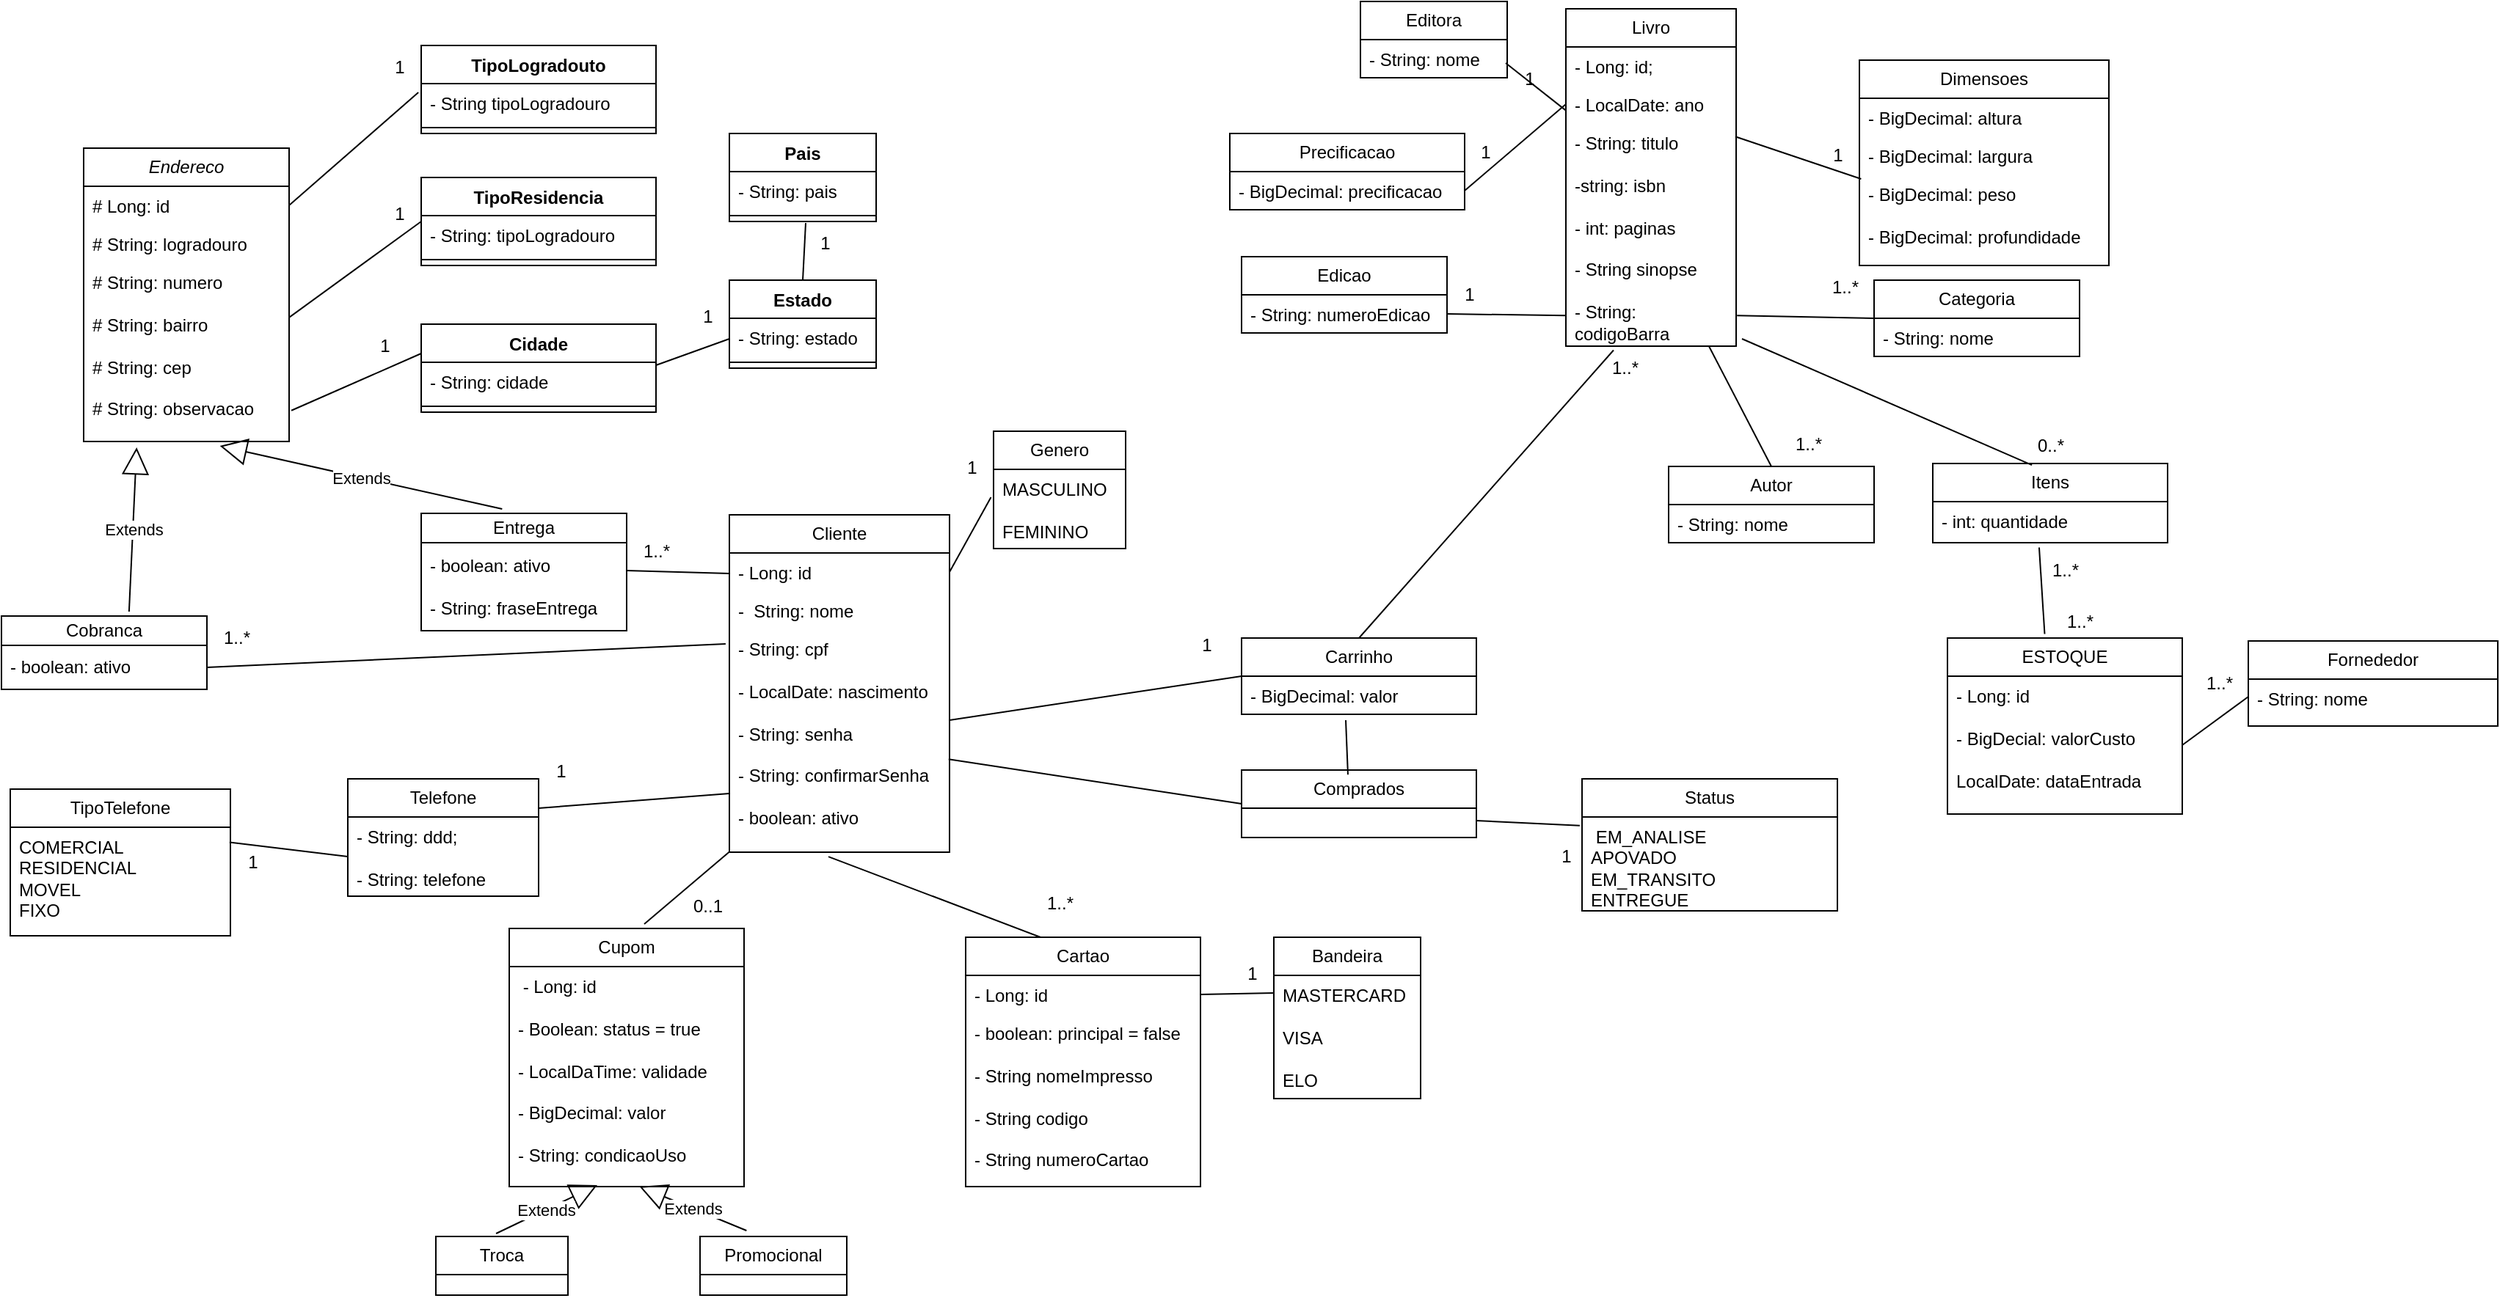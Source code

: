 <mxfile version="24.0.3" type="device">
  <diagram id="C5RBs43oDa-KdzZeNtuy" name="Page-1">
    <mxGraphModel dx="1332" dy="1603" grid="1" gridSize="10" guides="1" tooltips="1" connect="1" arrows="1" fold="1" page="1" pageScale="1" pageWidth="827" pageHeight="1169" math="0" shadow="0">
      <root>
        <mxCell id="WIyWlLk6GJQsqaUBKTNV-0" />
        <mxCell id="WIyWlLk6GJQsqaUBKTNV-1" parent="WIyWlLk6GJQsqaUBKTNV-0" />
        <mxCell id="_FJ0eizZe0EGMl9TzmrN-8" value="&lt;i&gt;Endereco&lt;/i&gt;" style="swimlane;fontStyle=0;childLayout=stackLayout;horizontal=1;startSize=26;fillColor=none;horizontalStack=0;resizeParent=1;resizeParentMax=0;resizeLast=0;collapsible=1;marginBottom=0;whiteSpace=wrap;html=1;" parent="WIyWlLk6GJQsqaUBKTNV-1" vertex="1">
          <mxGeometry x="330" y="90" width="140" height="200" as="geometry" />
        </mxCell>
        <mxCell id="_FJ0eizZe0EGMl9TzmrN-9" value="# Long: id" style="text;strokeColor=none;fillColor=none;align=left;verticalAlign=top;spacingLeft=4;spacingRight=4;overflow=hidden;rotatable=0;points=[[0,0.5],[1,0.5]];portConstraint=eastwest;whiteSpace=wrap;html=1;" parent="_FJ0eizZe0EGMl9TzmrN-8" vertex="1">
          <mxGeometry y="26" width="140" height="26" as="geometry" />
        </mxCell>
        <mxCell id="_FJ0eizZe0EGMl9TzmrN-10" value="# String: logradouro&lt;div&gt;&lt;br&gt;&lt;/div&gt;" style="text;strokeColor=none;fillColor=none;align=left;verticalAlign=top;spacingLeft=4;spacingRight=4;overflow=hidden;rotatable=0;points=[[0,0.5],[1,0.5]];portConstraint=eastwest;whiteSpace=wrap;html=1;" parent="_FJ0eizZe0EGMl9TzmrN-8" vertex="1">
          <mxGeometry y="52" width="140" height="26" as="geometry" />
        </mxCell>
        <mxCell id="_FJ0eizZe0EGMl9TzmrN-11" value="# String: numero&lt;br&gt;&lt;br&gt;# String: bairro&lt;br&gt;&lt;br&gt;# String: cep&lt;br&gt;&lt;br&gt;# String: observacao&lt;br&gt;&lt;br&gt;&lt;br&gt;&lt;br&gt;&lt;br&gt;&lt;div&gt;&lt;br&gt;&lt;/div&gt;" style="text;strokeColor=none;fillColor=none;align=left;verticalAlign=top;spacingLeft=4;spacingRight=4;overflow=hidden;rotatable=0;points=[[0,0.5],[1,0.5]];portConstraint=eastwest;whiteSpace=wrap;html=1;" parent="_FJ0eizZe0EGMl9TzmrN-8" vertex="1">
          <mxGeometry y="78" width="140" height="122" as="geometry" />
        </mxCell>
        <mxCell id="_FJ0eizZe0EGMl9TzmrN-12" value="TipoLogradouto" style="swimlane;fontStyle=1;align=center;verticalAlign=top;childLayout=stackLayout;horizontal=1;startSize=26;horizontalStack=0;resizeParent=1;resizeParentMax=0;resizeLast=0;collapsible=1;marginBottom=0;whiteSpace=wrap;html=1;" parent="WIyWlLk6GJQsqaUBKTNV-1" vertex="1">
          <mxGeometry x="560" y="20" width="160" height="60" as="geometry" />
        </mxCell>
        <mxCell id="_FJ0eizZe0EGMl9TzmrN-13" value="- String tipoLogradouro" style="text;strokeColor=none;fillColor=none;align=left;verticalAlign=top;spacingLeft=4;spacingRight=4;overflow=hidden;rotatable=0;points=[[0,0.5],[1,0.5]];portConstraint=eastwest;whiteSpace=wrap;html=1;" parent="_FJ0eizZe0EGMl9TzmrN-12" vertex="1">
          <mxGeometry y="26" width="160" height="26" as="geometry" />
        </mxCell>
        <mxCell id="_FJ0eizZe0EGMl9TzmrN-14" value="" style="line;strokeWidth=1;fillColor=none;align=left;verticalAlign=middle;spacingTop=-1;spacingLeft=3;spacingRight=3;rotatable=0;labelPosition=right;points=[];portConstraint=eastwest;strokeColor=inherit;" parent="_FJ0eizZe0EGMl9TzmrN-12" vertex="1">
          <mxGeometry y="52" width="160" height="8" as="geometry" />
        </mxCell>
        <mxCell id="_FJ0eizZe0EGMl9TzmrN-16" value="TipoResidencia" style="swimlane;fontStyle=1;align=center;verticalAlign=top;childLayout=stackLayout;horizontal=1;startSize=26;horizontalStack=0;resizeParent=1;resizeParentMax=0;resizeLast=0;collapsible=1;marginBottom=0;whiteSpace=wrap;html=1;" parent="WIyWlLk6GJQsqaUBKTNV-1" vertex="1">
          <mxGeometry x="560" y="110" width="160" height="60" as="geometry" />
        </mxCell>
        <mxCell id="_FJ0eizZe0EGMl9TzmrN-17" value="- String: tipoLogradouro" style="text;strokeColor=none;fillColor=none;align=left;verticalAlign=top;spacingLeft=4;spacingRight=4;overflow=hidden;rotatable=0;points=[[0,0.5],[1,0.5]];portConstraint=eastwest;whiteSpace=wrap;html=1;" parent="_FJ0eizZe0EGMl9TzmrN-16" vertex="1">
          <mxGeometry y="26" width="160" height="26" as="geometry" />
        </mxCell>
        <mxCell id="_FJ0eizZe0EGMl9TzmrN-18" value="" style="line;strokeWidth=1;fillColor=none;align=left;verticalAlign=middle;spacingTop=-1;spacingLeft=3;spacingRight=3;rotatable=0;labelPosition=right;points=[];portConstraint=eastwest;strokeColor=inherit;" parent="_FJ0eizZe0EGMl9TzmrN-16" vertex="1">
          <mxGeometry y="52" width="160" height="8" as="geometry" />
        </mxCell>
        <mxCell id="_FJ0eizZe0EGMl9TzmrN-19" value="Cidade" style="swimlane;fontStyle=1;align=center;verticalAlign=top;childLayout=stackLayout;horizontal=1;startSize=26;horizontalStack=0;resizeParent=1;resizeParentMax=0;resizeLast=0;collapsible=1;marginBottom=0;whiteSpace=wrap;html=1;" parent="WIyWlLk6GJQsqaUBKTNV-1" vertex="1">
          <mxGeometry x="560" y="210" width="160" height="60" as="geometry" />
        </mxCell>
        <mxCell id="_FJ0eizZe0EGMl9TzmrN-20" value="- String: cidade" style="text;strokeColor=none;fillColor=none;align=left;verticalAlign=top;spacingLeft=4;spacingRight=4;overflow=hidden;rotatable=0;points=[[0,0.5],[1,0.5]];portConstraint=eastwest;whiteSpace=wrap;html=1;" parent="_FJ0eizZe0EGMl9TzmrN-19" vertex="1">
          <mxGeometry y="26" width="160" height="26" as="geometry" />
        </mxCell>
        <mxCell id="_FJ0eizZe0EGMl9TzmrN-21" value="" style="line;strokeWidth=1;fillColor=none;align=left;verticalAlign=middle;spacingTop=-1;spacingLeft=3;spacingRight=3;rotatable=0;labelPosition=right;points=[];portConstraint=eastwest;strokeColor=inherit;" parent="_FJ0eizZe0EGMl9TzmrN-19" vertex="1">
          <mxGeometry y="52" width="160" height="8" as="geometry" />
        </mxCell>
        <mxCell id="_FJ0eizZe0EGMl9TzmrN-22" value="" style="endArrow=none;html=1;rounded=0;entryX=-0.012;entryY=0.231;entryDx=0;entryDy=0;entryPerimeter=0;exitX=1;exitY=0.5;exitDx=0;exitDy=0;" parent="WIyWlLk6GJQsqaUBKTNV-1" source="_FJ0eizZe0EGMl9TzmrN-9" target="_FJ0eizZe0EGMl9TzmrN-13" edge="1">
          <mxGeometry width="50" height="50" relative="1" as="geometry">
            <mxPoint x="500" y="120" as="sourcePoint" />
            <mxPoint x="590" y="120" as="targetPoint" />
          </mxGeometry>
        </mxCell>
        <mxCell id="_FJ0eizZe0EGMl9TzmrN-23" value="" style="endArrow=none;html=1;rounded=0;exitX=1;exitY=0.307;exitDx=0;exitDy=0;exitPerimeter=0;entryX=0;entryY=0.154;entryDx=0;entryDy=0;entryPerimeter=0;" parent="WIyWlLk6GJQsqaUBKTNV-1" source="_FJ0eizZe0EGMl9TzmrN-11" target="_FJ0eizZe0EGMl9TzmrN-17" edge="1">
          <mxGeometry width="50" height="50" relative="1" as="geometry">
            <mxPoint x="530" y="240" as="sourcePoint" />
            <mxPoint x="580" y="190" as="targetPoint" />
          </mxGeometry>
        </mxCell>
        <mxCell id="_FJ0eizZe0EGMl9TzmrN-24" value="" style="endArrow=none;html=1;rounded=0;exitX=1.011;exitY=0.827;exitDx=0;exitDy=0;exitPerimeter=0;entryX=0;entryY=0.333;entryDx=0;entryDy=0;entryPerimeter=0;" parent="WIyWlLk6GJQsqaUBKTNV-1" source="_FJ0eizZe0EGMl9TzmrN-11" target="_FJ0eizZe0EGMl9TzmrN-19" edge="1">
          <mxGeometry width="50" height="50" relative="1" as="geometry">
            <mxPoint x="530" y="240" as="sourcePoint" />
            <mxPoint x="580" y="190" as="targetPoint" />
          </mxGeometry>
        </mxCell>
        <mxCell id="_FJ0eizZe0EGMl9TzmrN-25" value="Cobranca" style="swimlane;fontStyle=0;childLayout=stackLayout;horizontal=1;startSize=20;horizontalStack=0;resizeParent=1;resizeParentMax=0;resizeLast=0;collapsible=1;marginBottom=0;whiteSpace=wrap;html=1;" parent="WIyWlLk6GJQsqaUBKTNV-1" vertex="1">
          <mxGeometry x="274" y="409" width="140" height="50" as="geometry" />
        </mxCell>
        <mxCell id="_FJ0eizZe0EGMl9TzmrN-27" value="- boolean: ativo" style="text;strokeColor=none;fillColor=none;align=left;verticalAlign=middle;spacingLeft=4;spacingRight=4;overflow=hidden;points=[[0,0.5],[1,0.5]];portConstraint=eastwest;rotatable=0;whiteSpace=wrap;html=1;" parent="_FJ0eizZe0EGMl9TzmrN-25" vertex="1">
          <mxGeometry y="20" width="140" height="30" as="geometry" />
        </mxCell>
        <mxCell id="_FJ0eizZe0EGMl9TzmrN-29" value="Entrega" style="swimlane;fontStyle=0;childLayout=stackLayout;horizontal=1;startSize=20;horizontalStack=0;resizeParent=1;resizeParentMax=0;resizeLast=0;collapsible=1;marginBottom=0;whiteSpace=wrap;html=1;" parent="WIyWlLk6GJQsqaUBKTNV-1" vertex="1">
          <mxGeometry x="560" y="339" width="140" height="80" as="geometry" />
        </mxCell>
        <mxCell id="_FJ0eizZe0EGMl9TzmrN-30" value="- boolean: ativo&lt;br&gt;&lt;br&gt;- String: fraseEntrega" style="text;strokeColor=none;fillColor=none;align=left;verticalAlign=middle;spacingLeft=4;spacingRight=4;overflow=hidden;points=[[0,0.5],[1,0.5]];portConstraint=eastwest;rotatable=0;whiteSpace=wrap;html=1;" parent="_FJ0eizZe0EGMl9TzmrN-29" vertex="1">
          <mxGeometry y="20" width="140" height="60" as="geometry" />
        </mxCell>
        <mxCell id="_FJ0eizZe0EGMl9TzmrN-31" value="Extends" style="endArrow=block;endSize=16;endFill=0;html=1;rounded=0;exitX=0.394;exitY=-0.037;exitDx=0;exitDy=0;exitPerimeter=0;entryX=0.663;entryY=1.025;entryDx=0;entryDy=0;entryPerimeter=0;" parent="WIyWlLk6GJQsqaUBKTNV-1" source="_FJ0eizZe0EGMl9TzmrN-29" target="_FJ0eizZe0EGMl9TzmrN-11" edge="1">
          <mxGeometry width="160" relative="1" as="geometry">
            <mxPoint x="480" y="310" as="sourcePoint" />
            <mxPoint x="640" y="310" as="targetPoint" />
          </mxGeometry>
        </mxCell>
        <mxCell id="_FJ0eizZe0EGMl9TzmrN-32" value="Extends" style="endArrow=block;endSize=16;endFill=0;html=1;rounded=0;exitX=0.621;exitY=-0.06;exitDx=0;exitDy=0;exitPerimeter=0;entryX=0.258;entryY=1.033;entryDx=0;entryDy=0;entryPerimeter=0;" parent="WIyWlLk6GJQsqaUBKTNV-1" source="_FJ0eizZe0EGMl9TzmrN-25" target="_FJ0eizZe0EGMl9TzmrN-11" edge="1">
          <mxGeometry width="160" relative="1" as="geometry">
            <mxPoint x="537" y="347" as="sourcePoint" />
            <mxPoint x="446" y="303" as="targetPoint" />
          </mxGeometry>
        </mxCell>
        <mxCell id="_FJ0eizZe0EGMl9TzmrN-33" value="Cliente" style="swimlane;fontStyle=0;childLayout=stackLayout;horizontal=1;startSize=26;fillColor=none;horizontalStack=0;resizeParent=1;resizeParentMax=0;resizeLast=0;collapsible=1;marginBottom=0;whiteSpace=wrap;html=1;" parent="WIyWlLk6GJQsqaUBKTNV-1" vertex="1">
          <mxGeometry x="770" y="340" width="150" height="230" as="geometry" />
        </mxCell>
        <mxCell id="_FJ0eizZe0EGMl9TzmrN-34" value="- Long: id" style="text;strokeColor=none;fillColor=none;align=left;verticalAlign=top;spacingLeft=4;spacingRight=4;overflow=hidden;rotatable=0;points=[[0,0.5],[1,0.5]];portConstraint=eastwest;whiteSpace=wrap;html=1;" parent="_FJ0eizZe0EGMl9TzmrN-33" vertex="1">
          <mxGeometry y="26" width="150" height="26" as="geometry" />
        </mxCell>
        <mxCell id="_FJ0eizZe0EGMl9TzmrN-35" value="-&amp;nbsp; String: nome" style="text;strokeColor=none;fillColor=none;align=left;verticalAlign=top;spacingLeft=4;spacingRight=4;overflow=hidden;rotatable=0;points=[[0,0.5],[1,0.5]];portConstraint=eastwest;whiteSpace=wrap;html=1;" parent="_FJ0eizZe0EGMl9TzmrN-33" vertex="1">
          <mxGeometry y="52" width="150" height="26" as="geometry" />
        </mxCell>
        <mxCell id="_FJ0eizZe0EGMl9TzmrN-36" value="- String: cpf&lt;br&gt;&lt;br&gt;- LocalDate: nascimento&lt;div&gt;&lt;br&gt;&lt;/div&gt;&lt;div&gt;- String: senha&lt;/div&gt;&lt;div&gt;&lt;br&gt;&lt;/div&gt;&lt;div&gt;- String: confirmarSenha&lt;/div&gt;&lt;div&gt;&lt;br&gt;&lt;/div&gt;&lt;div&gt;- boolean: ativo&lt;/div&gt;" style="text;strokeColor=none;fillColor=none;align=left;verticalAlign=top;spacingLeft=4;spacingRight=4;overflow=hidden;rotatable=0;points=[[0,0.5],[1,0.5]];portConstraint=eastwest;whiteSpace=wrap;html=1;" parent="_FJ0eizZe0EGMl9TzmrN-33" vertex="1">
          <mxGeometry y="78" width="150" height="152" as="geometry" />
        </mxCell>
        <mxCell id="_FJ0eizZe0EGMl9TzmrN-37" value="Genero" style="swimlane;fontStyle=0;childLayout=stackLayout;horizontal=1;startSize=26;fillColor=none;horizontalStack=0;resizeParent=1;resizeParentMax=0;resizeLast=0;collapsible=1;marginBottom=0;whiteSpace=wrap;html=1;" parent="WIyWlLk6GJQsqaUBKTNV-1" vertex="1">
          <mxGeometry x="950" y="283" width="90" height="80" as="geometry" />
        </mxCell>
        <mxCell id="_FJ0eizZe0EGMl9TzmrN-38" value="MASCULINO&lt;br&gt;&lt;br&gt;FEMININO" style="text;strokeColor=none;fillColor=none;align=left;verticalAlign=top;spacingLeft=4;spacingRight=4;overflow=hidden;rotatable=0;points=[[0,0.5],[1,0.5]];portConstraint=eastwest;whiteSpace=wrap;html=1;" parent="_FJ0eizZe0EGMl9TzmrN-37" vertex="1">
          <mxGeometry y="26" width="90" height="54" as="geometry" />
        </mxCell>
        <mxCell id="_FJ0eizZe0EGMl9TzmrN-41" value="Telefone" style="swimlane;fontStyle=0;childLayout=stackLayout;horizontal=1;startSize=26;fillColor=none;horizontalStack=0;resizeParent=1;resizeParentMax=0;resizeLast=0;collapsible=1;marginBottom=0;whiteSpace=wrap;html=1;" parent="WIyWlLk6GJQsqaUBKTNV-1" vertex="1">
          <mxGeometry x="510" y="520" width="130" height="80" as="geometry" />
        </mxCell>
        <mxCell id="_FJ0eizZe0EGMl9TzmrN-42" value="- String: ddd;&lt;br&gt;&lt;br&gt;- String: telefone&lt;div&gt;&lt;br&gt;&lt;/div&gt;" style="text;strokeColor=none;fillColor=none;align=left;verticalAlign=top;spacingLeft=4;spacingRight=4;overflow=hidden;rotatable=0;points=[[0,0.5],[1,0.5]];portConstraint=eastwest;whiteSpace=wrap;html=1;" parent="_FJ0eizZe0EGMl9TzmrN-41" vertex="1">
          <mxGeometry y="26" width="130" height="54" as="geometry" />
        </mxCell>
        <mxCell id="_FJ0eizZe0EGMl9TzmrN-43" value="TipoTelefone" style="swimlane;fontStyle=0;childLayout=stackLayout;horizontal=1;startSize=26;fillColor=none;horizontalStack=0;resizeParent=1;resizeParentMax=0;resizeLast=0;collapsible=1;marginBottom=0;whiteSpace=wrap;html=1;" parent="WIyWlLk6GJQsqaUBKTNV-1" vertex="1">
          <mxGeometry x="280" y="527" width="150" height="100" as="geometry" />
        </mxCell>
        <mxCell id="_FJ0eizZe0EGMl9TzmrN-44" value="COMERCIAL&lt;br&gt;RESIDENCIAL&lt;br&gt;MOVEL&lt;br&gt;FIXO" style="text;strokeColor=none;fillColor=none;align=left;verticalAlign=top;spacingLeft=4;spacingRight=4;overflow=hidden;rotatable=0;points=[[0,0.5],[1,0.5]];portConstraint=eastwest;whiteSpace=wrap;html=1;" parent="_FJ0eizZe0EGMl9TzmrN-43" vertex="1">
          <mxGeometry y="26" width="150" height="74" as="geometry" />
        </mxCell>
        <mxCell id="_FJ0eizZe0EGMl9TzmrN-45" value="" style="endArrow=none;html=1;rounded=0;exitX=0.996;exitY=0.139;exitDx=0;exitDy=0;exitPerimeter=0;entryX=0;entryY=0.5;entryDx=0;entryDy=0;" parent="WIyWlLk6GJQsqaUBKTNV-1" source="_FJ0eizZe0EGMl9TzmrN-44" target="_FJ0eizZe0EGMl9TzmrN-42" edge="1">
          <mxGeometry width="50" height="50" relative="1" as="geometry">
            <mxPoint x="580" y="610" as="sourcePoint" />
            <mxPoint x="580" y="580" as="targetPoint" />
          </mxGeometry>
        </mxCell>
        <mxCell id="_FJ0eizZe0EGMl9TzmrN-46" value="" style="endArrow=none;html=1;rounded=0;entryX=0;entryY=0.737;entryDx=0;entryDy=0;entryPerimeter=0;exitX=1;exitY=0.25;exitDx=0;exitDy=0;exitPerimeter=0;" parent="WIyWlLk6GJQsqaUBKTNV-1" source="_FJ0eizZe0EGMl9TzmrN-41" target="_FJ0eizZe0EGMl9TzmrN-36" edge="1">
          <mxGeometry width="50" height="50" relative="1" as="geometry">
            <mxPoint x="530" y="550" as="sourcePoint" />
            <mxPoint x="580" y="500" as="targetPoint" />
          </mxGeometry>
        </mxCell>
        <mxCell id="_FJ0eizZe0EGMl9TzmrN-47" value="Cartao" style="swimlane;fontStyle=0;childLayout=stackLayout;horizontal=1;startSize=26;fillColor=none;horizontalStack=0;resizeParent=1;resizeParentMax=0;resizeLast=0;collapsible=1;marginBottom=0;whiteSpace=wrap;html=1;" parent="WIyWlLk6GJQsqaUBKTNV-1" vertex="1">
          <mxGeometry x="931" y="628" width="160" height="170" as="geometry" />
        </mxCell>
        <mxCell id="_FJ0eizZe0EGMl9TzmrN-48" value="- Long: id&lt;br&gt;&lt;br&gt;- boolean: ativo" style="text;strokeColor=none;fillColor=none;align=left;verticalAlign=top;spacingLeft=4;spacingRight=4;overflow=hidden;rotatable=0;points=[[0,0.5],[1,0.5]];portConstraint=eastwest;whiteSpace=wrap;html=1;" parent="_FJ0eizZe0EGMl9TzmrN-47" vertex="1">
          <mxGeometry y="26" width="160" height="26" as="geometry" />
        </mxCell>
        <mxCell id="_FJ0eizZe0EGMl9TzmrN-49" value="- boolean: principal = false&lt;br&gt;&lt;br&gt;- String nomeImpresso&lt;br&gt;&lt;br&gt;- String codigo&lt;br&gt;&lt;br&gt;- String numeroCartao&lt;br&gt;&lt;div&gt;&lt;br/&gt;&lt;/div&gt;" style="text;strokeColor=none;fillColor=none;align=left;verticalAlign=top;spacingLeft=4;spacingRight=4;overflow=hidden;rotatable=0;points=[[0,0.5],[1,0.5]];portConstraint=eastwest;whiteSpace=wrap;html=1;" parent="_FJ0eizZe0EGMl9TzmrN-47" vertex="1">
          <mxGeometry y="52" width="160" height="118" as="geometry" />
        </mxCell>
        <mxCell id="_FJ0eizZe0EGMl9TzmrN-56" value="" style="endArrow=none;html=1;rounded=0;entryX=0.45;entryY=1.02;entryDx=0;entryDy=0;entryPerimeter=0;exitX=0.319;exitY=0;exitDx=0;exitDy=0;exitPerimeter=0;" parent="WIyWlLk6GJQsqaUBKTNV-1" source="_FJ0eizZe0EGMl9TzmrN-47" target="_FJ0eizZe0EGMl9TzmrN-36" edge="1">
          <mxGeometry width="50" height="50" relative="1" as="geometry">
            <mxPoint x="851" y="620" as="sourcePoint" />
            <mxPoint x="580" y="600" as="targetPoint" />
          </mxGeometry>
        </mxCell>
        <mxCell id="_FJ0eizZe0EGMl9TzmrN-57" value="Bandeira" style="swimlane;fontStyle=0;childLayout=stackLayout;horizontal=1;startSize=26;fillColor=none;horizontalStack=0;resizeParent=1;resizeParentMax=0;resizeLast=0;collapsible=1;marginBottom=0;whiteSpace=wrap;html=1;" parent="WIyWlLk6GJQsqaUBKTNV-1" vertex="1">
          <mxGeometry x="1141" y="628" width="100" height="110" as="geometry" />
        </mxCell>
        <mxCell id="_FJ0eizZe0EGMl9TzmrN-58" value="MASTERCARD&lt;br&gt;&lt;br&gt;VISA&lt;br&gt;&lt;br&gt;ELO" style="text;strokeColor=none;fillColor=none;align=left;verticalAlign=top;spacingLeft=4;spacingRight=4;overflow=hidden;rotatable=0;points=[[0,0.5],[1,0.5]];portConstraint=eastwest;whiteSpace=wrap;html=1;" parent="_FJ0eizZe0EGMl9TzmrN-57" vertex="1">
          <mxGeometry y="26" width="100" height="84" as="geometry" />
        </mxCell>
        <mxCell id="_FJ0eizZe0EGMl9TzmrN-60" value="" style="endArrow=none;html=1;rounded=0;exitX=1;exitY=0.5;exitDx=0;exitDy=0;entryX=0;entryY=0.143;entryDx=0;entryDy=0;entryPerimeter=0;" parent="WIyWlLk6GJQsqaUBKTNV-1" source="_FJ0eizZe0EGMl9TzmrN-48" target="_FJ0eizZe0EGMl9TzmrN-58" edge="1">
          <mxGeometry width="50" height="50" relative="1" as="geometry">
            <mxPoint x="1051" y="648" as="sourcePoint" />
            <mxPoint x="1131" y="668" as="targetPoint" />
          </mxGeometry>
        </mxCell>
        <mxCell id="_FJ0eizZe0EGMl9TzmrN-61" value="Estado" style="swimlane;fontStyle=1;align=center;verticalAlign=top;childLayout=stackLayout;horizontal=1;startSize=26;horizontalStack=0;resizeParent=1;resizeParentMax=0;resizeLast=0;collapsible=1;marginBottom=0;whiteSpace=wrap;html=1;" parent="WIyWlLk6GJQsqaUBKTNV-1" vertex="1">
          <mxGeometry x="770" y="180" width="100" height="60" as="geometry" />
        </mxCell>
        <mxCell id="_FJ0eizZe0EGMl9TzmrN-62" value="- String: estado" style="text;strokeColor=none;fillColor=none;align=left;verticalAlign=top;spacingLeft=4;spacingRight=4;overflow=hidden;rotatable=0;points=[[0,0.5],[1,0.5]];portConstraint=eastwest;whiteSpace=wrap;html=1;" parent="_FJ0eizZe0EGMl9TzmrN-61" vertex="1">
          <mxGeometry y="26" width="100" height="26" as="geometry" />
        </mxCell>
        <mxCell id="_FJ0eizZe0EGMl9TzmrN-63" value="" style="line;strokeWidth=1;fillColor=none;align=left;verticalAlign=middle;spacingTop=-1;spacingLeft=3;spacingRight=3;rotatable=0;labelPosition=right;points=[];portConstraint=eastwest;strokeColor=inherit;" parent="_FJ0eizZe0EGMl9TzmrN-61" vertex="1">
          <mxGeometry y="52" width="100" height="8" as="geometry" />
        </mxCell>
        <mxCell id="_FJ0eizZe0EGMl9TzmrN-64" value="Pais" style="swimlane;fontStyle=1;align=center;verticalAlign=top;childLayout=stackLayout;horizontal=1;startSize=26;horizontalStack=0;resizeParent=1;resizeParentMax=0;resizeLast=0;collapsible=1;marginBottom=0;whiteSpace=wrap;html=1;" parent="WIyWlLk6GJQsqaUBKTNV-1" vertex="1">
          <mxGeometry x="770" y="80" width="100" height="60" as="geometry" />
        </mxCell>
        <mxCell id="_FJ0eizZe0EGMl9TzmrN-65" value="- String: pais" style="text;strokeColor=none;fillColor=none;align=left;verticalAlign=top;spacingLeft=4;spacingRight=4;overflow=hidden;rotatable=0;points=[[0,0.5],[1,0.5]];portConstraint=eastwest;whiteSpace=wrap;html=1;" parent="_FJ0eizZe0EGMl9TzmrN-64" vertex="1">
          <mxGeometry y="26" width="100" height="26" as="geometry" />
        </mxCell>
        <mxCell id="_FJ0eizZe0EGMl9TzmrN-66" value="" style="line;strokeWidth=1;fillColor=none;align=left;verticalAlign=middle;spacingTop=-1;spacingLeft=3;spacingRight=3;rotatable=0;labelPosition=right;points=[];portConstraint=eastwest;strokeColor=inherit;" parent="_FJ0eizZe0EGMl9TzmrN-64" vertex="1">
          <mxGeometry y="52" width="100" height="8" as="geometry" />
        </mxCell>
        <mxCell id="_FJ0eizZe0EGMl9TzmrN-67" value="" style="endArrow=none;html=1;rounded=0;" parent="WIyWlLk6GJQsqaUBKTNV-1" edge="1">
          <mxGeometry width="50" height="50" relative="1" as="geometry">
            <mxPoint x="720" y="238" as="sourcePoint" />
            <mxPoint x="770" y="220" as="targetPoint" />
          </mxGeometry>
        </mxCell>
        <mxCell id="_FJ0eizZe0EGMl9TzmrN-68" value="" style="endArrow=none;html=1;rounded=0;exitX=0.5;exitY=0;exitDx=0;exitDy=0;" parent="WIyWlLk6GJQsqaUBKTNV-1" source="_FJ0eizZe0EGMl9TzmrN-61" edge="1">
          <mxGeometry width="50" height="50" relative="1" as="geometry">
            <mxPoint x="790" y="250" as="sourcePoint" />
            <mxPoint x="822" y="141" as="targetPoint" />
          </mxGeometry>
        </mxCell>
        <mxCell id="_FJ0eizZe0EGMl9TzmrN-69" value="" style="endArrow=none;html=1;rounded=0;exitX=1;exitY=0.5;exitDx=0;exitDy=0;entryX=0.942;entryY=1.167;entryDx=0;entryDy=0;entryPerimeter=0;" parent="WIyWlLk6GJQsqaUBKTNV-1" source="_FJ0eizZe0EGMl9TzmrN-34" target="_FJ0eizZe0EGMl9TzmrN-76" edge="1">
          <mxGeometry width="50" height="50" relative="1" as="geometry">
            <mxPoint x="790" y="450" as="sourcePoint" />
            <mxPoint x="1000" y="370" as="targetPoint" />
          </mxGeometry>
        </mxCell>
        <mxCell id="_FJ0eizZe0EGMl9TzmrN-71" value="" style="endArrow=none;html=1;rounded=0;exitX=1;exitY=0.317;exitDx=0;exitDy=0;exitPerimeter=0;" parent="WIyWlLk6GJQsqaUBKTNV-1" source="_FJ0eizZe0EGMl9TzmrN-30" edge="1">
          <mxGeometry width="50" height="50" relative="1" as="geometry">
            <mxPoint x="710" y="350" as="sourcePoint" />
            <mxPoint x="770" y="380" as="targetPoint" />
          </mxGeometry>
        </mxCell>
        <mxCell id="_FJ0eizZe0EGMl9TzmrN-72" value="" style="endArrow=none;html=1;rounded=0;exitX=1;exitY=0.5;exitDx=0;exitDy=0;entryX=-0.017;entryY=0.066;entryDx=0;entryDy=0;entryPerimeter=0;" parent="WIyWlLk6GJQsqaUBKTNV-1" source="_FJ0eizZe0EGMl9TzmrN-27" target="_FJ0eizZe0EGMl9TzmrN-36" edge="1">
          <mxGeometry width="50" height="50" relative="1" as="geometry">
            <mxPoint x="710" y="350" as="sourcePoint" />
            <mxPoint x="760" y="300" as="targetPoint" />
          </mxGeometry>
        </mxCell>
        <mxCell id="_FJ0eizZe0EGMl9TzmrN-73" value="1..*" style="text;html=1;align=center;verticalAlign=middle;resizable=0;points=[];autosize=1;strokeColor=none;fillColor=none;" parent="WIyWlLk6GJQsqaUBKTNV-1" vertex="1">
          <mxGeometry x="414" y="409" width="40" height="30" as="geometry" />
        </mxCell>
        <mxCell id="_FJ0eizZe0EGMl9TzmrN-74" value="1..*" style="text;html=1;align=center;verticalAlign=middle;resizable=0;points=[];autosize=1;strokeColor=none;fillColor=none;" parent="WIyWlLk6GJQsqaUBKTNV-1" vertex="1">
          <mxGeometry x="700" y="350" width="40" height="30" as="geometry" />
        </mxCell>
        <mxCell id="_FJ0eizZe0EGMl9TzmrN-75" value="1" style="text;html=1;align=center;verticalAlign=middle;resizable=0;points=[];autosize=1;strokeColor=none;fillColor=none;" parent="WIyWlLk6GJQsqaUBKTNV-1" vertex="1">
          <mxGeometry x="640" y="500" width="30" height="30" as="geometry" />
        </mxCell>
        <mxCell id="_FJ0eizZe0EGMl9TzmrN-76" value="1" style="text;html=1;align=center;verticalAlign=middle;resizable=0;points=[];autosize=1;strokeColor=none;fillColor=none;" parent="WIyWlLk6GJQsqaUBKTNV-1" vertex="1">
          <mxGeometry x="920" y="293" width="30" height="30" as="geometry" />
        </mxCell>
        <mxCell id="_FJ0eizZe0EGMl9TzmrN-77" value="1..*" style="text;html=1;align=center;verticalAlign=middle;resizable=0;points=[];autosize=1;strokeColor=none;fillColor=none;" parent="WIyWlLk6GJQsqaUBKTNV-1" vertex="1">
          <mxGeometry x="975" y="590" width="40" height="30" as="geometry" />
        </mxCell>
        <mxCell id="_FJ0eizZe0EGMl9TzmrN-78" value="1" style="text;html=1;align=center;verticalAlign=middle;resizable=0;points=[];autosize=1;strokeColor=none;fillColor=none;" parent="WIyWlLk6GJQsqaUBKTNV-1" vertex="1">
          <mxGeometry x="1111" y="638" width="30" height="30" as="geometry" />
        </mxCell>
        <mxCell id="_FJ0eizZe0EGMl9TzmrN-79" value="1" style="text;html=1;align=center;verticalAlign=middle;resizable=0;points=[];autosize=1;strokeColor=none;fillColor=none;" parent="WIyWlLk6GJQsqaUBKTNV-1" vertex="1">
          <mxGeometry x="430" y="562" width="30" height="30" as="geometry" />
        </mxCell>
        <mxCell id="_FJ0eizZe0EGMl9TzmrN-80" value="1" style="text;html=1;align=center;verticalAlign=middle;resizable=0;points=[];autosize=1;strokeColor=none;fillColor=none;" parent="WIyWlLk6GJQsqaUBKTNV-1" vertex="1">
          <mxGeometry x="530" y="120" width="30" height="30" as="geometry" />
        </mxCell>
        <mxCell id="_FJ0eizZe0EGMl9TzmrN-81" value="1" style="text;html=1;align=center;verticalAlign=middle;resizable=0;points=[];autosize=1;strokeColor=none;fillColor=none;" parent="WIyWlLk6GJQsqaUBKTNV-1" vertex="1">
          <mxGeometry x="530" y="20" width="30" height="30" as="geometry" />
        </mxCell>
        <mxCell id="_FJ0eizZe0EGMl9TzmrN-82" value="1" style="text;html=1;align=center;verticalAlign=middle;resizable=0;points=[];autosize=1;strokeColor=none;fillColor=none;" parent="WIyWlLk6GJQsqaUBKTNV-1" vertex="1">
          <mxGeometry x="740" y="190" width="30" height="30" as="geometry" />
        </mxCell>
        <mxCell id="_FJ0eizZe0EGMl9TzmrN-83" value="1" style="text;html=1;align=center;verticalAlign=middle;resizable=0;points=[];autosize=1;strokeColor=none;fillColor=none;" parent="WIyWlLk6GJQsqaUBKTNV-1" vertex="1">
          <mxGeometry x="820" y="140" width="30" height="30" as="geometry" />
        </mxCell>
        <mxCell id="_FJ0eizZe0EGMl9TzmrN-85" value="1" style="text;html=1;align=center;verticalAlign=middle;resizable=0;points=[];autosize=1;strokeColor=none;fillColor=none;" parent="WIyWlLk6GJQsqaUBKTNV-1" vertex="1">
          <mxGeometry x="520" y="210" width="30" height="30" as="geometry" />
        </mxCell>
        <mxCell id="_FJ0eizZe0EGMl9TzmrN-86" value="Livro" style="swimlane;fontStyle=0;childLayout=stackLayout;horizontal=1;startSize=26;fillColor=none;horizontalStack=0;resizeParent=1;resizeParentMax=0;resizeLast=0;collapsible=1;marginBottom=0;whiteSpace=wrap;html=1;" parent="WIyWlLk6GJQsqaUBKTNV-1" vertex="1">
          <mxGeometry x="1340" y="-5" width="116" height="230" as="geometry" />
        </mxCell>
        <mxCell id="_FJ0eizZe0EGMl9TzmrN-87" value="- Long: id;" style="text;strokeColor=none;fillColor=none;align=left;verticalAlign=top;spacingLeft=4;spacingRight=4;overflow=hidden;rotatable=0;points=[[0,0.5],[1,0.5]];portConstraint=eastwest;whiteSpace=wrap;html=1;" parent="_FJ0eizZe0EGMl9TzmrN-86" vertex="1">
          <mxGeometry y="26" width="116" height="26" as="geometry" />
        </mxCell>
        <mxCell id="_FJ0eizZe0EGMl9TzmrN-88" value="- LocalDate: ano" style="text;strokeColor=none;fillColor=none;align=left;verticalAlign=top;spacingLeft=4;spacingRight=4;overflow=hidden;rotatable=0;points=[[0,0.5],[1,0.5]];portConstraint=eastwest;whiteSpace=wrap;html=1;" parent="_FJ0eizZe0EGMl9TzmrN-86" vertex="1">
          <mxGeometry y="52" width="116" height="26" as="geometry" />
        </mxCell>
        <mxCell id="_FJ0eizZe0EGMl9TzmrN-89" value="- String: titulo&lt;br&gt;&lt;br&gt;-string: isbn&lt;br&gt;&lt;br&gt;- int: paginas&lt;br&gt;&lt;br&gt;- String sinopse&lt;br&gt;&lt;br&gt;- String: codigoBarra&lt;br&gt;&lt;br&gt;&lt;br&gt;&lt;br&gt;&lt;div&gt;&lt;br&gt;&lt;/div&gt;" style="text;strokeColor=none;fillColor=none;align=left;verticalAlign=top;spacingLeft=4;spacingRight=4;overflow=hidden;rotatable=0;points=[[0,0.5],[1,0.5]];portConstraint=eastwest;whiteSpace=wrap;html=1;" parent="_FJ0eizZe0EGMl9TzmrN-86" vertex="1">
          <mxGeometry y="78" width="116" height="152" as="geometry" />
        </mxCell>
        <mxCell id="_FJ0eizZe0EGMl9TzmrN-90" value="Autor" style="swimlane;fontStyle=0;childLayout=stackLayout;horizontal=1;startSize=26;fillColor=none;horizontalStack=0;resizeParent=1;resizeParentMax=0;resizeLast=0;collapsible=1;marginBottom=0;whiteSpace=wrap;html=1;" parent="WIyWlLk6GJQsqaUBKTNV-1" vertex="1">
          <mxGeometry x="1410" y="307" width="140" height="52" as="geometry" />
        </mxCell>
        <mxCell id="_FJ0eizZe0EGMl9TzmrN-91" value="- String: nome" style="text;strokeColor=none;fillColor=none;align=left;verticalAlign=top;spacingLeft=4;spacingRight=4;overflow=hidden;rotatable=0;points=[[0,0.5],[1,0.5]];portConstraint=eastwest;whiteSpace=wrap;html=1;" parent="_FJ0eizZe0EGMl9TzmrN-90" vertex="1">
          <mxGeometry y="26" width="140" height="26" as="geometry" />
        </mxCell>
        <mxCell id="_FJ0eizZe0EGMl9TzmrN-94" value="Categoria" style="swimlane;fontStyle=0;childLayout=stackLayout;horizontal=1;startSize=26;fillColor=none;horizontalStack=0;resizeParent=1;resizeParentMax=0;resizeLast=0;collapsible=1;marginBottom=0;whiteSpace=wrap;html=1;" parent="WIyWlLk6GJQsqaUBKTNV-1" vertex="1">
          <mxGeometry x="1550" y="180" width="140" height="52" as="geometry" />
        </mxCell>
        <mxCell id="_FJ0eizZe0EGMl9TzmrN-95" value="- String: nome" style="text;strokeColor=none;fillColor=none;align=left;verticalAlign=top;spacingLeft=4;spacingRight=4;overflow=hidden;rotatable=0;points=[[0,0.5],[1,0.5]];portConstraint=eastwest;whiteSpace=wrap;html=1;" parent="_FJ0eizZe0EGMl9TzmrN-94" vertex="1">
          <mxGeometry y="26" width="140" height="26" as="geometry" />
        </mxCell>
        <mxCell id="_FJ0eizZe0EGMl9TzmrN-98" value="Editora" style="swimlane;fontStyle=0;childLayout=stackLayout;horizontal=1;startSize=26;fillColor=none;horizontalStack=0;resizeParent=1;resizeParentMax=0;resizeLast=0;collapsible=1;marginBottom=0;whiteSpace=wrap;html=1;" parent="WIyWlLk6GJQsqaUBKTNV-1" vertex="1">
          <mxGeometry x="1200" y="-10" width="100" height="52" as="geometry" />
        </mxCell>
        <mxCell id="_FJ0eizZe0EGMl9TzmrN-100" value="- String: nome" style="text;strokeColor=none;fillColor=none;align=left;verticalAlign=top;spacingLeft=4;spacingRight=4;overflow=hidden;rotatable=0;points=[[0,0.5],[1,0.5]];portConstraint=eastwest;whiteSpace=wrap;html=1;" parent="_FJ0eizZe0EGMl9TzmrN-98" vertex="1">
          <mxGeometry y="26" width="100" height="26" as="geometry" />
        </mxCell>
        <mxCell id="_FJ0eizZe0EGMl9TzmrN-102" value="Dimensoes" style="swimlane;fontStyle=0;childLayout=stackLayout;horizontal=1;startSize=26;fillColor=none;horizontalStack=0;resizeParent=1;resizeParentMax=0;resizeLast=0;collapsible=1;marginBottom=0;whiteSpace=wrap;html=1;" parent="WIyWlLk6GJQsqaUBKTNV-1" vertex="1">
          <mxGeometry x="1540" y="30" width="170" height="140" as="geometry" />
        </mxCell>
        <mxCell id="_FJ0eizZe0EGMl9TzmrN-103" value="- BigDecimal: altura" style="text;strokeColor=none;fillColor=none;align=left;verticalAlign=top;spacingLeft=4;spacingRight=4;overflow=hidden;rotatable=0;points=[[0,0.5],[1,0.5]];portConstraint=eastwest;whiteSpace=wrap;html=1;" parent="_FJ0eizZe0EGMl9TzmrN-102" vertex="1">
          <mxGeometry y="26" width="170" height="26" as="geometry" />
        </mxCell>
        <mxCell id="_FJ0eizZe0EGMl9TzmrN-104" value="- BigDecimal: largura" style="text;strokeColor=none;fillColor=none;align=left;verticalAlign=top;spacingLeft=4;spacingRight=4;overflow=hidden;rotatable=0;points=[[0,0.5],[1,0.5]];portConstraint=eastwest;whiteSpace=wrap;html=1;" parent="_FJ0eizZe0EGMl9TzmrN-102" vertex="1">
          <mxGeometry y="52" width="170" height="26" as="geometry" />
        </mxCell>
        <mxCell id="_FJ0eizZe0EGMl9TzmrN-105" value="- BigDecimal: peso&lt;br&gt;&lt;br&gt;- BigDecimal: profundidade" style="text;strokeColor=none;fillColor=none;align=left;verticalAlign=top;spacingLeft=4;spacingRight=4;overflow=hidden;rotatable=0;points=[[0,0.5],[1,0.5]];portConstraint=eastwest;whiteSpace=wrap;html=1;" parent="_FJ0eizZe0EGMl9TzmrN-102" vertex="1">
          <mxGeometry y="78" width="170" height="62" as="geometry" />
        </mxCell>
        <mxCell id="_FJ0eizZe0EGMl9TzmrN-106" value="Precificacao" style="swimlane;fontStyle=0;childLayout=stackLayout;horizontal=1;startSize=26;fillColor=none;horizontalStack=0;resizeParent=1;resizeParentMax=0;resizeLast=0;collapsible=1;marginBottom=0;whiteSpace=wrap;html=1;" parent="WIyWlLk6GJQsqaUBKTNV-1" vertex="1">
          <mxGeometry x="1111" y="80" width="160" height="52" as="geometry" />
        </mxCell>
        <mxCell id="_FJ0eizZe0EGMl9TzmrN-109" value="- BigDecimal: precificacao" style="text;strokeColor=none;fillColor=none;align=left;verticalAlign=top;spacingLeft=4;spacingRight=4;overflow=hidden;rotatable=0;points=[[0,0.5],[1,0.5]];portConstraint=eastwest;whiteSpace=wrap;html=1;" parent="_FJ0eizZe0EGMl9TzmrN-106" vertex="1">
          <mxGeometry y="26" width="160" height="26" as="geometry" />
        </mxCell>
        <mxCell id="_FJ0eizZe0EGMl9TzmrN-110" value="Edicao" style="swimlane;fontStyle=0;childLayout=stackLayout;horizontal=1;startSize=26;fillColor=none;horizontalStack=0;resizeParent=1;resizeParentMax=0;resizeLast=0;collapsible=1;marginBottom=0;whiteSpace=wrap;html=1;" parent="WIyWlLk6GJQsqaUBKTNV-1" vertex="1">
          <mxGeometry x="1119" y="164" width="140" height="52" as="geometry" />
        </mxCell>
        <mxCell id="_FJ0eizZe0EGMl9TzmrN-112" value="- String: numeroEdicao" style="text;strokeColor=none;fillColor=none;align=left;verticalAlign=top;spacingLeft=4;spacingRight=4;overflow=hidden;rotatable=0;points=[[0,0.5],[1,0.5]];portConstraint=eastwest;whiteSpace=wrap;html=1;" parent="_FJ0eizZe0EGMl9TzmrN-110" vertex="1">
          <mxGeometry y="26" width="140" height="26" as="geometry" />
        </mxCell>
        <mxCell id="_FJ0eizZe0EGMl9TzmrN-115" value="" style="endArrow=none;html=1;rounded=0;exitX=0.5;exitY=0;exitDx=0;exitDy=0;" parent="WIyWlLk6GJQsqaUBKTNV-1" source="_FJ0eizZe0EGMl9TzmrN-90" target="_FJ0eizZe0EGMl9TzmrN-89" edge="1">
          <mxGeometry width="50" height="50" relative="1" as="geometry">
            <mxPoint x="1240" y="260" as="sourcePoint" />
            <mxPoint x="1290" y="210" as="targetPoint" />
          </mxGeometry>
        </mxCell>
        <mxCell id="_FJ0eizZe0EGMl9TzmrN-116" value="1..*" style="text;html=1;align=center;verticalAlign=middle;resizable=0;points=[];autosize=1;strokeColor=none;fillColor=none;" parent="WIyWlLk6GJQsqaUBKTNV-1" vertex="1">
          <mxGeometry x="1485" y="277" width="40" height="30" as="geometry" />
        </mxCell>
        <mxCell id="_FJ0eizZe0EGMl9TzmrN-117" value="" style="endArrow=none;html=1;rounded=0;entryX=0;entryY=0.863;entryDx=0;entryDy=0;entryPerimeter=0;exitX=1;exitY=0.5;exitDx=0;exitDy=0;" parent="WIyWlLk6GJQsqaUBKTNV-1" source="_FJ0eizZe0EGMl9TzmrN-112" target="_FJ0eizZe0EGMl9TzmrN-89" edge="1">
          <mxGeometry width="50" height="50" relative="1" as="geometry">
            <mxPoint x="1240" y="260" as="sourcePoint" />
            <mxPoint x="1310" y="240" as="targetPoint" />
          </mxGeometry>
        </mxCell>
        <mxCell id="_FJ0eizZe0EGMl9TzmrN-119" value="1" style="text;html=1;align=center;verticalAlign=middle;resizable=0;points=[];autosize=1;strokeColor=none;fillColor=none;" parent="WIyWlLk6GJQsqaUBKTNV-1" vertex="1">
          <mxGeometry x="1259" y="175" width="30" height="30" as="geometry" />
        </mxCell>
        <mxCell id="_FJ0eizZe0EGMl9TzmrN-120" value="" style="endArrow=none;html=1;rounded=0;exitX=0;exitY=0.5;exitDx=0;exitDy=0;entryX=1.005;entryY=0.863;entryDx=0;entryDy=0;entryPerimeter=0;" parent="WIyWlLk6GJQsqaUBKTNV-1" source="_FJ0eizZe0EGMl9TzmrN-94" target="_FJ0eizZe0EGMl9TzmrN-89" edge="1">
          <mxGeometry width="50" height="50" relative="1" as="geometry">
            <mxPoint x="1240" y="260" as="sourcePoint" />
            <mxPoint x="1290" y="210" as="targetPoint" />
          </mxGeometry>
        </mxCell>
        <mxCell id="_FJ0eizZe0EGMl9TzmrN-121" value="1..*" style="text;html=1;align=center;verticalAlign=middle;resizable=0;points=[];autosize=1;strokeColor=none;fillColor=none;" parent="WIyWlLk6GJQsqaUBKTNV-1" vertex="1">
          <mxGeometry x="1510" y="170" width="40" height="30" as="geometry" />
        </mxCell>
        <mxCell id="_FJ0eizZe0EGMl9TzmrN-122" value="" style="endArrow=none;html=1;rounded=0;exitX=0.007;exitY=0.048;exitDx=0;exitDy=0;exitPerimeter=0;entryX=0.995;entryY=0.06;entryDx=0;entryDy=0;entryPerimeter=0;" parent="WIyWlLk6GJQsqaUBKTNV-1" source="_FJ0eizZe0EGMl9TzmrN-105" target="_FJ0eizZe0EGMl9TzmrN-89" edge="1">
          <mxGeometry width="50" height="50" relative="1" as="geometry">
            <mxPoint x="1240" y="260" as="sourcePoint" />
            <mxPoint x="1290" y="210" as="targetPoint" />
          </mxGeometry>
        </mxCell>
        <mxCell id="_FJ0eizZe0EGMl9TzmrN-123" value="1" style="text;html=1;align=center;verticalAlign=middle;resizable=0;points=[];autosize=1;strokeColor=none;fillColor=none;" parent="WIyWlLk6GJQsqaUBKTNV-1" vertex="1">
          <mxGeometry x="1510" y="80" width="30" height="30" as="geometry" />
        </mxCell>
        <mxCell id="_FJ0eizZe0EGMl9TzmrN-124" value="" style="endArrow=none;html=1;rounded=0;exitX=1;exitY=0.5;exitDx=0;exitDy=0;entryX=0;entryY=0.5;entryDx=0;entryDy=0;" parent="WIyWlLk6GJQsqaUBKTNV-1" source="_FJ0eizZe0EGMl9TzmrN-109" target="_FJ0eizZe0EGMl9TzmrN-88" edge="1">
          <mxGeometry width="50" height="50" relative="1" as="geometry">
            <mxPoint x="1240" y="260" as="sourcePoint" />
            <mxPoint x="1290" y="210" as="targetPoint" />
          </mxGeometry>
        </mxCell>
        <mxCell id="_FJ0eizZe0EGMl9TzmrN-125" value="1&lt;div&gt;&lt;br/&gt;&lt;/div&gt;" style="text;html=1;align=center;verticalAlign=middle;resizable=0;points=[];autosize=1;strokeColor=none;fillColor=none;" parent="WIyWlLk6GJQsqaUBKTNV-1" vertex="1">
          <mxGeometry x="1270" y="80" width="30" height="40" as="geometry" />
        </mxCell>
        <mxCell id="_FJ0eizZe0EGMl9TzmrN-126" value="" style="endArrow=none;html=1;rounded=0;entryX=-0.033;entryY=0.05;entryDx=0;entryDy=0;entryPerimeter=0;" parent="WIyWlLk6GJQsqaUBKTNV-1" source="_FJ0eizZe0EGMl9TzmrN-86" target="_FJ0eizZe0EGMl9TzmrN-127" edge="1">
          <mxGeometry width="50" height="50" relative="1" as="geometry">
            <mxPoint x="1240" y="60" as="sourcePoint" />
            <mxPoint x="1410" y="-50" as="targetPoint" />
          </mxGeometry>
        </mxCell>
        <mxCell id="_FJ0eizZe0EGMl9TzmrN-127" value="1&lt;div&gt;&lt;br/&gt;&lt;/div&gt;" style="text;html=1;align=center;verticalAlign=middle;resizable=0;points=[];autosize=1;strokeColor=none;fillColor=none;" parent="WIyWlLk6GJQsqaUBKTNV-1" vertex="1">
          <mxGeometry x="1300" y="30" width="30" height="40" as="geometry" />
        </mxCell>
        <mxCell id="KOTBD8KGm-6hm_cV5pZ4-0" value="Cupom" style="swimlane;fontStyle=0;childLayout=stackLayout;horizontal=1;startSize=26;fillColor=none;horizontalStack=0;resizeParent=1;resizeParentMax=0;resizeLast=0;collapsible=1;marginBottom=0;whiteSpace=wrap;html=1;" parent="WIyWlLk6GJQsqaUBKTNV-1" vertex="1">
          <mxGeometry x="620" y="622" width="160" height="176" as="geometry" />
        </mxCell>
        <mxCell id="KOTBD8KGm-6hm_cV5pZ4-1" value="&lt;div&gt;&amp;nbsp;- Long: id&lt;/div&gt;&lt;div&gt;&lt;br&gt;&lt;/div&gt;&lt;div&gt;- Boolean: status = true&lt;/div&gt;&lt;div&gt;&lt;br&gt;&lt;/div&gt;- LocalDaTime: validade&lt;br&gt;&lt;br&gt;&lt;div&gt;- BigDecimal: valor&lt;/div&gt;&lt;div&gt;&lt;br&gt;&lt;/div&gt;&lt;div&gt;- String: condicaoUso&lt;/div&gt;" style="text;strokeColor=none;fillColor=none;align=left;verticalAlign=top;spacingLeft=4;spacingRight=4;overflow=hidden;rotatable=0;points=[[0,0.5],[1,0.5]];portConstraint=eastwest;whiteSpace=wrap;html=1;" parent="KOTBD8KGm-6hm_cV5pZ4-0" vertex="1">
          <mxGeometry y="26" width="160" height="150" as="geometry" />
        </mxCell>
        <mxCell id="KOTBD8KGm-6hm_cV5pZ4-2" value="Troca" style="swimlane;fontStyle=0;childLayout=stackLayout;horizontal=1;startSize=26;fillColor=none;horizontalStack=0;resizeParent=1;resizeParentMax=0;resizeLast=0;collapsible=1;marginBottom=0;whiteSpace=wrap;html=1;" parent="WIyWlLk6GJQsqaUBKTNV-1" vertex="1">
          <mxGeometry x="570" y="832" width="90" height="40" as="geometry" />
        </mxCell>
        <mxCell id="KOTBD8KGm-6hm_cV5pZ4-3" value="&lt;div&gt;&lt;br&gt;&lt;/div&gt;&lt;div&gt;&lt;br&gt;&lt;/div&gt;&lt;br&gt;&lt;div&gt;&lt;br&gt;&lt;/div&gt;" style="text;strokeColor=none;fillColor=none;align=left;verticalAlign=top;spacingLeft=4;spacingRight=4;overflow=hidden;rotatable=0;points=[[0,0.5],[1,0.5]];portConstraint=eastwest;whiteSpace=wrap;html=1;" parent="KOTBD8KGm-6hm_cV5pZ4-2" vertex="1">
          <mxGeometry y="26" width="90" height="14" as="geometry" />
        </mxCell>
        <mxCell id="KOTBD8KGm-6hm_cV5pZ4-4" value="Promocional" style="swimlane;fontStyle=0;childLayout=stackLayout;horizontal=1;startSize=26;fillColor=none;horizontalStack=0;resizeParent=1;resizeParentMax=0;resizeLast=0;collapsible=1;marginBottom=0;whiteSpace=wrap;html=1;" parent="WIyWlLk6GJQsqaUBKTNV-1" vertex="1">
          <mxGeometry x="750" y="832" width="100" height="40" as="geometry" />
        </mxCell>
        <mxCell id="KOTBD8KGm-6hm_cV5pZ4-5" value="&lt;div&gt;&lt;br&gt;&lt;/div&gt;&lt;div&gt;&lt;br&gt;&lt;/div&gt;&lt;br&gt;&lt;div&gt;&lt;br&gt;&lt;/div&gt;" style="text;strokeColor=none;fillColor=none;align=left;verticalAlign=top;spacingLeft=4;spacingRight=4;overflow=hidden;rotatable=0;points=[[0,0.5],[1,0.5]];portConstraint=eastwest;whiteSpace=wrap;html=1;" parent="KOTBD8KGm-6hm_cV5pZ4-4" vertex="1">
          <mxGeometry y="26" width="100" height="14" as="geometry" />
        </mxCell>
        <mxCell id="KOTBD8KGm-6hm_cV5pZ4-6" value="Extends" style="endArrow=block;endSize=16;endFill=0;html=1;rounded=0;exitX=0.456;exitY=-0.05;exitDx=0;exitDy=0;exitPerimeter=0;" parent="WIyWlLk6GJQsqaUBKTNV-1" source="KOTBD8KGm-6hm_cV5pZ4-2" edge="1">
          <mxGeometry width="160" relative="1" as="geometry">
            <mxPoint x="540" y="747" as="sourcePoint" />
            <mxPoint x="680" y="797" as="targetPoint" />
          </mxGeometry>
        </mxCell>
        <mxCell id="KOTBD8KGm-6hm_cV5pZ4-7" value="Extends" style="endArrow=block;endSize=16;endFill=0;html=1;rounded=0;entryX=0.555;entryY=1;entryDx=0;entryDy=0;entryPerimeter=0;exitX=0.317;exitY=-0.1;exitDx=0;exitDy=0;exitPerimeter=0;" parent="WIyWlLk6GJQsqaUBKTNV-1" source="KOTBD8KGm-6hm_cV5pZ4-4" target="KOTBD8KGm-6hm_cV5pZ4-1" edge="1">
          <mxGeometry width="160" relative="1" as="geometry">
            <mxPoint x="830" y="857" as="sourcePoint" />
            <mxPoint x="760" y="797" as="targetPoint" />
          </mxGeometry>
        </mxCell>
        <mxCell id="KOTBD8KGm-6hm_cV5pZ4-14" value="ESTOQUE" style="swimlane;fontStyle=0;childLayout=stackLayout;horizontal=1;startSize=26;fillColor=none;horizontalStack=0;resizeParent=1;resizeParentMax=0;resizeLast=0;collapsible=1;marginBottom=0;whiteSpace=wrap;html=1;" parent="WIyWlLk6GJQsqaUBKTNV-1" vertex="1">
          <mxGeometry x="1600" y="424" width="160" height="120" as="geometry" />
        </mxCell>
        <mxCell id="KOTBD8KGm-6hm_cV5pZ4-16" value="&lt;div&gt;- Long: id&lt;/div&gt;&lt;div&gt;&lt;span style=&quot;background-color: initial;&quot;&gt;&lt;br&gt;&lt;/span&gt;&lt;/div&gt;&lt;div&gt;&lt;span style=&quot;background-color: initial;&quot;&gt;- BigDecial: valorCusto&lt;/span&gt;&lt;br&gt;&lt;/div&gt;&lt;div&gt;&lt;br&gt;&lt;/div&gt;&lt;div&gt;LocalDate: dataEntrada&lt;/div&gt;&lt;div&gt;&lt;br&gt;&lt;/div&gt;&lt;div&gt;&lt;br&gt;&lt;/div&gt;" style="text;strokeColor=none;fillColor=none;align=left;verticalAlign=top;spacingLeft=4;spacingRight=4;overflow=hidden;rotatable=0;points=[[0,0.5],[1,0.5]];portConstraint=eastwest;whiteSpace=wrap;html=1;" parent="KOTBD8KGm-6hm_cV5pZ4-14" vertex="1">
          <mxGeometry y="26" width="160" height="94" as="geometry" />
        </mxCell>
        <mxCell id="KOTBD8KGm-6hm_cV5pZ4-22" value="Fornededor" style="swimlane;fontStyle=0;childLayout=stackLayout;horizontal=1;startSize=26;fillColor=none;horizontalStack=0;resizeParent=1;resizeParentMax=0;resizeLast=0;collapsible=1;marginBottom=0;whiteSpace=wrap;html=1;" parent="WIyWlLk6GJQsqaUBKTNV-1" vertex="1">
          <mxGeometry x="1805" y="426" width="170" height="58" as="geometry" />
        </mxCell>
        <mxCell id="KOTBD8KGm-6hm_cV5pZ4-23" value="- String: nome" style="text;strokeColor=none;fillColor=none;align=left;verticalAlign=top;spacingLeft=4;spacingRight=4;overflow=hidden;rotatable=0;points=[[0,0.5],[1,0.5]];portConstraint=eastwest;whiteSpace=wrap;html=1;" parent="KOTBD8KGm-6hm_cV5pZ4-22" vertex="1">
          <mxGeometry y="26" width="170" height="24" as="geometry" />
        </mxCell>
        <mxCell id="KOTBD8KGm-6hm_cV5pZ4-24" value="&lt;div&gt;&lt;br&gt;&lt;/div&gt;&lt;div&gt;&lt;br&gt;&lt;/div&gt;&lt;div&gt;&lt;br&gt;&lt;/div&gt;&lt;div&gt;&lt;br&gt;&lt;/div&gt;" style="text;strokeColor=none;fillColor=none;align=left;verticalAlign=top;spacingLeft=4;spacingRight=4;overflow=hidden;rotatable=0;points=[[0,0.5],[1,0.5]];portConstraint=eastwest;whiteSpace=wrap;html=1;" parent="KOTBD8KGm-6hm_cV5pZ4-22" vertex="1">
          <mxGeometry y="50" width="170" height="8" as="geometry" />
        </mxCell>
        <mxCell id="KOTBD8KGm-6hm_cV5pZ4-29" value="" style="endArrow=none;html=1;rounded=0;exitX=0;exitY=0.5;exitDx=0;exitDy=0;entryX=1;entryY=0.5;entryDx=0;entryDy=0;" parent="WIyWlLk6GJQsqaUBKTNV-1" source="KOTBD8KGm-6hm_cV5pZ4-23" target="KOTBD8KGm-6hm_cV5pZ4-16" edge="1">
          <mxGeometry width="50" height="50" relative="1" as="geometry">
            <mxPoint x="1465" y="482" as="sourcePoint" />
            <mxPoint x="1464" y="419" as="targetPoint" />
          </mxGeometry>
        </mxCell>
        <mxCell id="KOTBD8KGm-6hm_cV5pZ4-30" value="1..*" style="text;html=1;align=center;verticalAlign=middle;resizable=0;points=[];autosize=1;strokeColor=none;fillColor=none;" parent="WIyWlLk6GJQsqaUBKTNV-1" vertex="1">
          <mxGeometry x="1765" y="440" width="40" height="30" as="geometry" />
        </mxCell>
        <mxCell id="KOTBD8KGm-6hm_cV5pZ4-33" value="Itens" style="swimlane;fontStyle=0;childLayout=stackLayout;horizontal=1;startSize=26;fillColor=none;horizontalStack=0;resizeParent=1;resizeParentMax=0;resizeLast=0;collapsible=1;marginBottom=0;whiteSpace=wrap;html=1;" parent="WIyWlLk6GJQsqaUBKTNV-1" vertex="1">
          <mxGeometry x="1590" y="305" width="160" height="54" as="geometry" />
        </mxCell>
        <mxCell id="KOTBD8KGm-6hm_cV5pZ4-34" value="- int: quantidade" style="text;strokeColor=none;fillColor=none;align=left;verticalAlign=top;spacingLeft=4;spacingRight=4;overflow=hidden;rotatable=0;points=[[0,0.5],[1,0.5]];portConstraint=eastwest;whiteSpace=wrap;html=1;" parent="KOTBD8KGm-6hm_cV5pZ4-33" vertex="1">
          <mxGeometry y="26" width="160" height="26" as="geometry" />
        </mxCell>
        <mxCell id="KOTBD8KGm-6hm_cV5pZ4-35" value="&lt;div&gt;&lt;br&gt;&lt;/div&gt;&lt;div&gt;- fornecedor&lt;/div&gt;" style="text;strokeColor=none;fillColor=none;align=left;verticalAlign=top;spacingLeft=4;spacingRight=4;overflow=hidden;rotatable=0;points=[[0,0.5],[1,0.5]];portConstraint=eastwest;whiteSpace=wrap;html=1;" parent="KOTBD8KGm-6hm_cV5pZ4-33" vertex="1">
          <mxGeometry y="52" width="160" height="2" as="geometry" />
        </mxCell>
        <mxCell id="KOTBD8KGm-6hm_cV5pZ4-44" value="" style="endArrow=none;html=1;rounded=0;entryX=-0.001;entryY=0.999;entryDx=0;entryDy=0;entryPerimeter=0;exitX=0.575;exitY=-0.017;exitDx=0;exitDy=0;exitPerimeter=0;" parent="WIyWlLk6GJQsqaUBKTNV-1" source="KOTBD8KGm-6hm_cV5pZ4-0" target="_FJ0eizZe0EGMl9TzmrN-36" edge="1">
          <mxGeometry width="50" height="50" relative="1" as="geometry">
            <mxPoint x="650" y="550" as="sourcePoint" />
            <mxPoint x="780" y="540" as="targetPoint" />
          </mxGeometry>
        </mxCell>
        <mxCell id="KOTBD8KGm-6hm_cV5pZ4-45" value="0..1" style="text;html=1;align=center;verticalAlign=middle;resizable=0;points=[];autosize=1;strokeColor=none;fillColor=none;" parent="WIyWlLk6GJQsqaUBKTNV-1" vertex="1">
          <mxGeometry x="735" y="592" width="40" height="30" as="geometry" />
        </mxCell>
        <mxCell id="KOTBD8KGm-6hm_cV5pZ4-46" value="Carrinho" style="swimlane;fontStyle=0;childLayout=stackLayout;horizontal=1;startSize=26;fillColor=none;horizontalStack=0;resizeParent=1;resizeParentMax=0;resizeLast=0;collapsible=1;marginBottom=0;whiteSpace=wrap;html=1;" parent="WIyWlLk6GJQsqaUBKTNV-1" vertex="1">
          <mxGeometry x="1119" y="424" width="160" height="52" as="geometry" />
        </mxCell>
        <mxCell id="KOTBD8KGm-6hm_cV5pZ4-47" value="- BigDecimal: valor" style="text;strokeColor=none;fillColor=none;align=left;verticalAlign=top;spacingLeft=4;spacingRight=4;overflow=hidden;rotatable=0;points=[[0,0.5],[1,0.5]];portConstraint=eastwest;whiteSpace=wrap;html=1;" parent="KOTBD8KGm-6hm_cV5pZ4-46" vertex="1">
          <mxGeometry y="26" width="160" height="26" as="geometry" />
        </mxCell>
        <mxCell id="KOTBD8KGm-6hm_cV5pZ4-51" value="" style="endArrow=none;html=1;rounded=0;entryX=0;entryY=0.5;entryDx=0;entryDy=0;" parent="WIyWlLk6GJQsqaUBKTNV-1" target="KOTBD8KGm-6hm_cV5pZ4-46" edge="1">
          <mxGeometry width="50" height="50" relative="1" as="geometry">
            <mxPoint x="920" y="480" as="sourcePoint" />
            <mxPoint x="973" y="384" as="targetPoint" />
          </mxGeometry>
        </mxCell>
        <mxCell id="KOTBD8KGm-6hm_cV5pZ4-54" value="1" style="text;html=1;align=center;verticalAlign=middle;resizable=0;points=[];autosize=1;strokeColor=none;fillColor=none;" parent="WIyWlLk6GJQsqaUBKTNV-1" vertex="1">
          <mxGeometry x="1080" y="414" width="30" height="30" as="geometry" />
        </mxCell>
        <mxCell id="KOTBD8KGm-6hm_cV5pZ4-55" value="" style="endArrow=none;html=1;rounded=0;entryX=0.28;entryY=1.018;entryDx=0;entryDy=0;exitX=0.5;exitY=0;exitDx=0;exitDy=0;entryPerimeter=0;" parent="WIyWlLk6GJQsqaUBKTNV-1" source="KOTBD8KGm-6hm_cV5pZ4-46" target="_FJ0eizZe0EGMl9TzmrN-89" edge="1">
          <mxGeometry width="50" height="50" relative="1" as="geometry">
            <mxPoint x="760" y="428" as="sourcePoint" />
            <mxPoint x="1348" y="230" as="targetPoint" />
          </mxGeometry>
        </mxCell>
        <mxCell id="KOTBD8KGm-6hm_cV5pZ4-56" value="1..*" style="text;html=1;align=center;verticalAlign=middle;resizable=0;points=[];autosize=1;strokeColor=none;fillColor=none;" parent="WIyWlLk6GJQsqaUBKTNV-1" vertex="1">
          <mxGeometry x="1360" y="225" width="40" height="30" as="geometry" />
        </mxCell>
        <mxCell id="KOTBD8KGm-6hm_cV5pZ4-60" value="Comprados" style="swimlane;fontStyle=0;childLayout=stackLayout;horizontal=1;startSize=26;fillColor=none;horizontalStack=0;resizeParent=1;resizeParentMax=0;resizeLast=0;collapsible=1;marginBottom=0;whiteSpace=wrap;html=1;" parent="WIyWlLk6GJQsqaUBKTNV-1" vertex="1">
          <mxGeometry x="1119" y="514" width="160" height="46" as="geometry" />
        </mxCell>
        <mxCell id="KOTBD8KGm-6hm_cV5pZ4-62" value="" style="endArrow=none;html=1;rounded=0;entryX=0.453;entryY=0.068;entryDx=0;entryDy=0;entryPerimeter=0;" parent="WIyWlLk6GJQsqaUBKTNV-1" target="KOTBD8KGm-6hm_cV5pZ4-60" edge="1">
          <mxGeometry width="50" height="50" relative="1" as="geometry">
            <mxPoint x="1190" y="480" as="sourcePoint" />
            <mxPoint x="1190" y="500" as="targetPoint" />
          </mxGeometry>
        </mxCell>
        <mxCell id="KOTBD8KGm-6hm_cV5pZ4-63" value="" style="endArrow=none;html=1;rounded=0;entryX=0;entryY=0.5;entryDx=0;entryDy=0;exitX=0.996;exitY=0.583;exitDx=0;exitDy=0;exitPerimeter=0;" parent="WIyWlLk6GJQsqaUBKTNV-1" source="_FJ0eizZe0EGMl9TzmrN-36" target="KOTBD8KGm-6hm_cV5pZ4-60" edge="1">
          <mxGeometry width="50" height="50" relative="1" as="geometry">
            <mxPoint x="930" y="490" as="sourcePoint" />
            <mxPoint x="1299" y="500" as="targetPoint" />
          </mxGeometry>
        </mxCell>
        <mxCell id="KOTBD8KGm-6hm_cV5pZ4-65" value="Status" style="swimlane;fontStyle=0;childLayout=stackLayout;horizontal=1;startSize=26;fillColor=none;horizontalStack=0;resizeParent=1;resizeParentMax=0;resizeLast=0;collapsible=1;marginBottom=0;whiteSpace=wrap;html=1;" parent="WIyWlLk6GJQsqaUBKTNV-1" vertex="1">
          <mxGeometry x="1351" y="520" width="174" height="90" as="geometry" />
        </mxCell>
        <mxCell id="KOTBD8KGm-6hm_cV5pZ4-66" value="&amp;nbsp;EM_ANALISE&lt;div&gt;APOVADO&lt;/div&gt;&lt;div&gt;EM_TRANSITO&lt;/div&gt;&lt;div&gt;ENTREGUE&lt;/div&gt;" style="text;strokeColor=none;fillColor=none;align=left;verticalAlign=top;spacingLeft=4;spacingRight=4;overflow=hidden;rotatable=0;points=[[0,0.5],[1,0.5]];portConstraint=eastwest;whiteSpace=wrap;html=1;" parent="KOTBD8KGm-6hm_cV5pZ4-65" vertex="1">
          <mxGeometry y="26" width="174" height="64" as="geometry" />
        </mxCell>
        <mxCell id="KOTBD8KGm-6hm_cV5pZ4-67" value="" style="endArrow=none;html=1;rounded=0;entryX=-0.009;entryY=0.092;entryDx=0;entryDy=0;exitX=1;exitY=0.75;exitDx=0;exitDy=0;entryPerimeter=0;" parent="WIyWlLk6GJQsqaUBKTNV-1" source="KOTBD8KGm-6hm_cV5pZ4-60" target="KOTBD8KGm-6hm_cV5pZ4-66" edge="1">
          <mxGeometry width="50" height="50" relative="1" as="geometry">
            <mxPoint x="759" y="477" as="sourcePoint" />
            <mxPoint x="1129" y="547" as="targetPoint" />
          </mxGeometry>
        </mxCell>
        <mxCell id="KOTBD8KGm-6hm_cV5pZ4-68" value="1" style="text;html=1;align=center;verticalAlign=middle;resizable=0;points=[];autosize=1;strokeColor=none;fillColor=none;" parent="WIyWlLk6GJQsqaUBKTNV-1" vertex="1">
          <mxGeometry x="1325" y="558" width="30" height="30" as="geometry" />
        </mxCell>
        <mxCell id="KOTBD8KGm-6hm_cV5pZ4-71" value="" style="endArrow=none;html=1;rounded=0;exitX=0.422;exitY=0.019;exitDx=0;exitDy=0;exitPerimeter=0;" parent="WIyWlLk6GJQsqaUBKTNV-1" source="KOTBD8KGm-6hm_cV5pZ4-33" edge="1">
          <mxGeometry width="50" height="50" relative="1" as="geometry">
            <mxPoint x="1490" y="317" as="sourcePoint" />
            <mxPoint x="1460" y="220" as="targetPoint" />
          </mxGeometry>
        </mxCell>
        <mxCell id="KOTBD8KGm-6hm_cV5pZ4-72" value="" style="endArrow=none;html=1;rounded=0;exitX=0.414;exitY=-0.023;exitDx=0;exitDy=0;exitPerimeter=0;entryX=0.453;entryY=2.625;entryDx=0;entryDy=0;entryPerimeter=0;" parent="WIyWlLk6GJQsqaUBKTNV-1" source="KOTBD8KGm-6hm_cV5pZ4-14" target="KOTBD8KGm-6hm_cV5pZ4-35" edge="1">
          <mxGeometry width="50" height="50" relative="1" as="geometry">
            <mxPoint x="1668" y="316" as="sourcePoint" />
            <mxPoint x="1470" y="230" as="targetPoint" />
          </mxGeometry>
        </mxCell>
        <mxCell id="KOTBD8KGm-6hm_cV5pZ4-73" value="0..*" style="text;html=1;align=center;verticalAlign=middle;resizable=0;points=[];autosize=1;strokeColor=none;fillColor=none;" parent="WIyWlLk6GJQsqaUBKTNV-1" vertex="1">
          <mxGeometry x="1650" y="278" width="40" height="30" as="geometry" />
        </mxCell>
        <mxCell id="KOTBD8KGm-6hm_cV5pZ4-74" value="1..*" style="text;html=1;align=center;verticalAlign=middle;resizable=0;points=[];autosize=1;strokeColor=none;fillColor=none;" parent="WIyWlLk6GJQsqaUBKTNV-1" vertex="1">
          <mxGeometry x="1670" y="398" width="40" height="30" as="geometry" />
        </mxCell>
        <mxCell id="KOTBD8KGm-6hm_cV5pZ4-76" value="1..*" style="text;html=1;align=center;verticalAlign=middle;resizable=0;points=[];autosize=1;strokeColor=none;fillColor=none;" parent="WIyWlLk6GJQsqaUBKTNV-1" vertex="1">
          <mxGeometry x="1660" y="363" width="40" height="30" as="geometry" />
        </mxCell>
      </root>
    </mxGraphModel>
  </diagram>
</mxfile>
